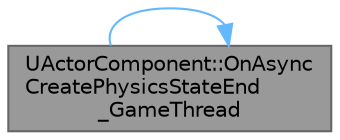 digraph "UActorComponent::OnAsyncCreatePhysicsStateEnd_GameThread"
{
 // INTERACTIVE_SVG=YES
 // LATEX_PDF_SIZE
  bgcolor="transparent";
  edge [fontname=Helvetica,fontsize=10,labelfontname=Helvetica,labelfontsize=10];
  node [fontname=Helvetica,fontsize=10,shape=box,height=0.2,width=0.4];
  rankdir="LR";
  Node1 [id="Node000001",label="UActorComponent::OnAsync\lCreatePhysicsStateEnd\l_GameThread",height=0.2,width=0.4,color="gray40", fillcolor="grey60", style="filled", fontcolor="black",tooltip="Called on the GameThread once the component's physic engine information is created."];
  Node1 -> Node1 [id="edge1_Node000001_Node000001",color="steelblue1",style="solid",tooltip=" "];
}
